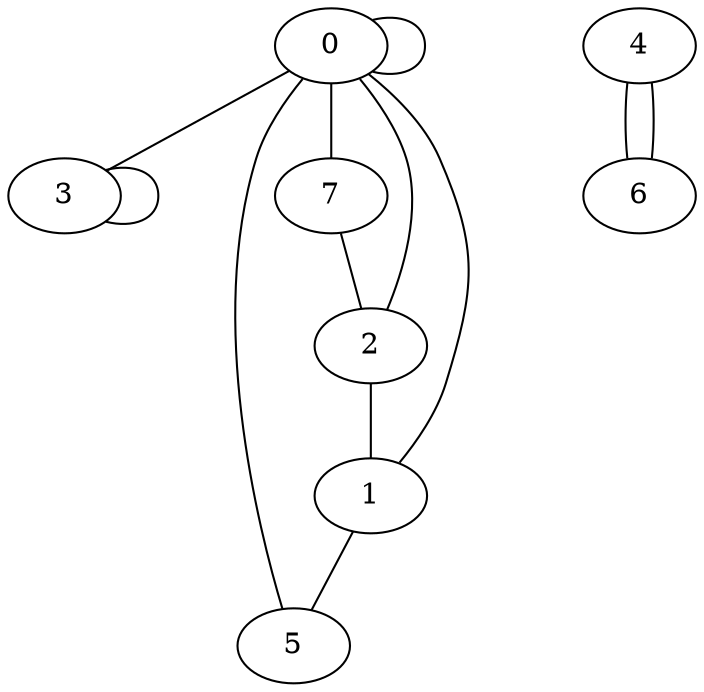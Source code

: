 graph G {
0;
1;
2;
3;
4;
5;
6;
7;
1--0 ;
6--4 ;
1--5 ;
4--6 ;
2--1 ;
3--3 ;
7--2 ;
0--7 ;
0--0 ;
0--5 ;
0--3 ;
2--0 ;
}
